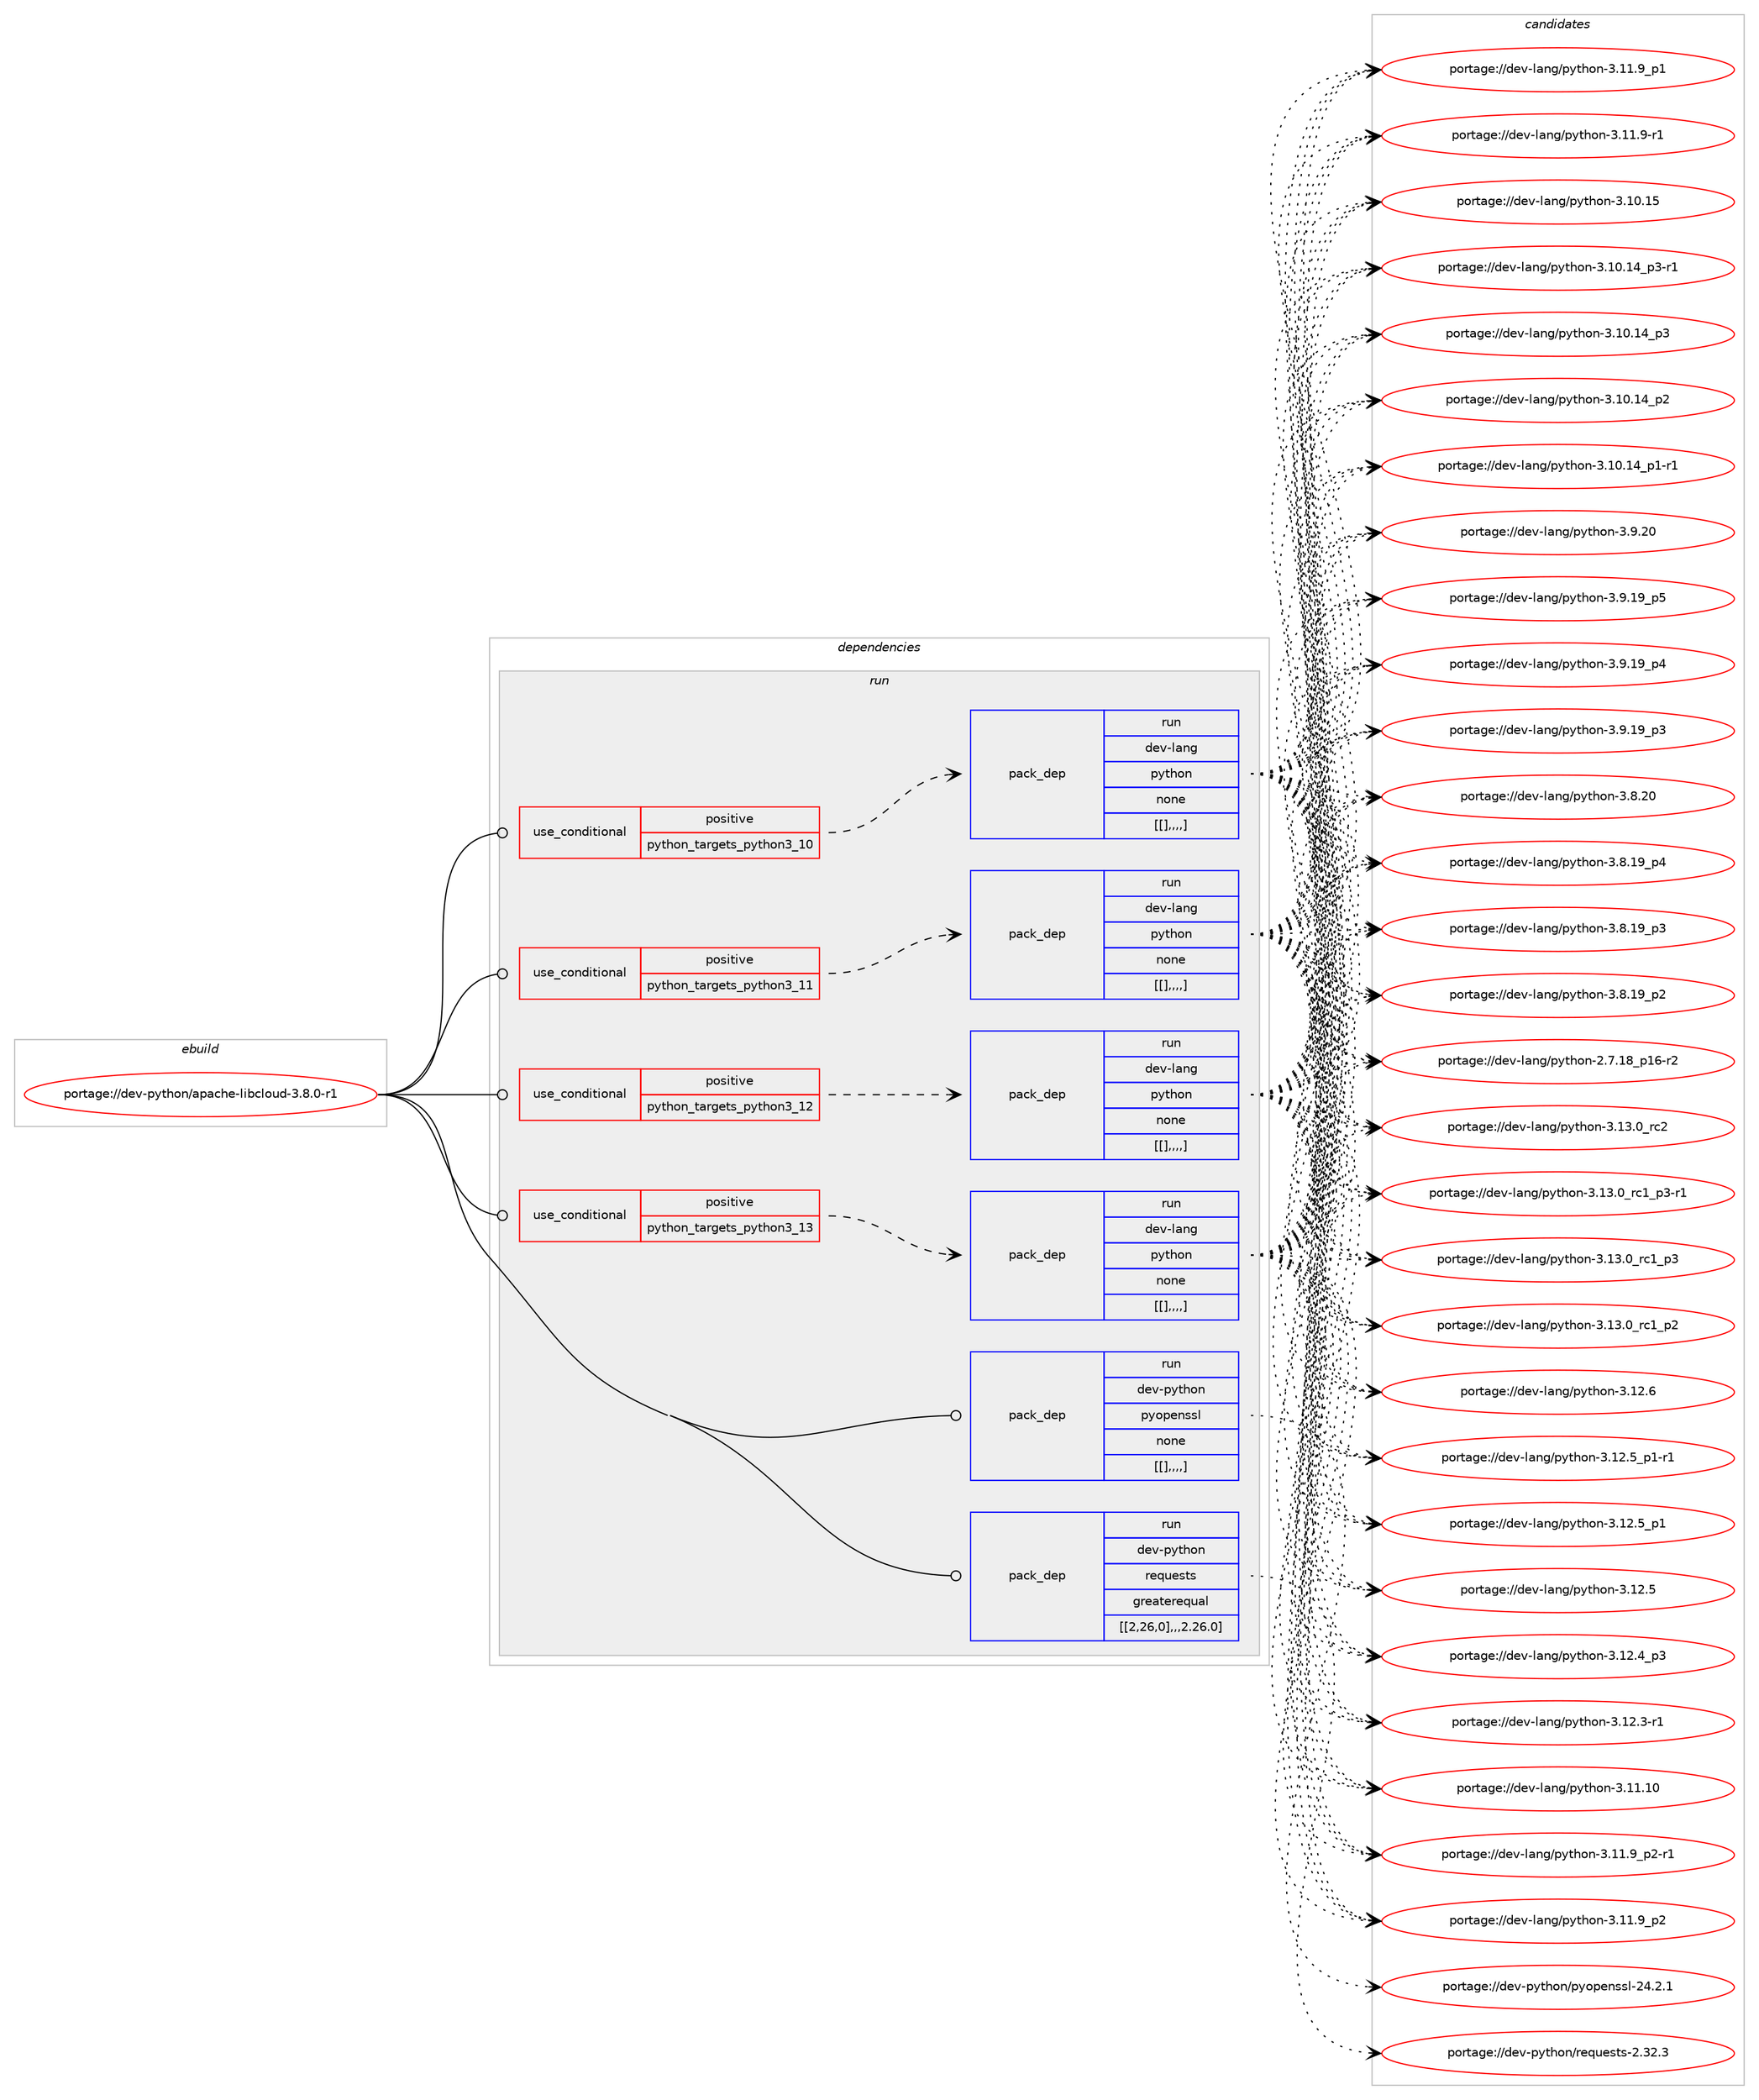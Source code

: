 digraph prolog {

# *************
# Graph options
# *************

newrank=true;
concentrate=true;
compound=true;
graph [rankdir=LR,fontname=Helvetica,fontsize=10,ranksep=1.5];#, ranksep=2.5, nodesep=0.2];
edge  [arrowhead=vee];
node  [fontname=Helvetica,fontsize=10];

# **********
# The ebuild
# **********

subgraph cluster_leftcol {
color=gray;
label=<<i>ebuild</i>>;
id [label="portage://dev-python/apache-libcloud-3.8.0-r1", color=red, width=4, href="../dev-python/apache-libcloud-3.8.0-r1.svg"];
}

# ****************
# The dependencies
# ****************

subgraph cluster_midcol {
color=gray;
label=<<i>dependencies</i>>;
subgraph cluster_compile {
fillcolor="#eeeeee";
style=filled;
label=<<i>compile</i>>;
}
subgraph cluster_compileandrun {
fillcolor="#eeeeee";
style=filled;
label=<<i>compile and run</i>>;
}
subgraph cluster_run {
fillcolor="#eeeeee";
style=filled;
label=<<i>run</i>>;
subgraph cond31433 {
dependency142704 [label=<<TABLE BORDER="0" CELLBORDER="1" CELLSPACING="0" CELLPADDING="4"><TR><TD ROWSPAN="3" CELLPADDING="10">use_conditional</TD></TR><TR><TD>positive</TD></TR><TR><TD>python_targets_python3_10</TD></TR></TABLE>>, shape=none, color=red];
subgraph pack110058 {
dependency142705 [label=<<TABLE BORDER="0" CELLBORDER="1" CELLSPACING="0" CELLPADDING="4" WIDTH="220"><TR><TD ROWSPAN="6" CELLPADDING="30">pack_dep</TD></TR><TR><TD WIDTH="110">run</TD></TR><TR><TD>dev-lang</TD></TR><TR><TD>python</TD></TR><TR><TD>none</TD></TR><TR><TD>[[],,,,]</TD></TR></TABLE>>, shape=none, color=blue];
}
dependency142704:e -> dependency142705:w [weight=20,style="dashed",arrowhead="vee"];
}
id:e -> dependency142704:w [weight=20,style="solid",arrowhead="odot"];
subgraph cond31434 {
dependency142706 [label=<<TABLE BORDER="0" CELLBORDER="1" CELLSPACING="0" CELLPADDING="4"><TR><TD ROWSPAN="3" CELLPADDING="10">use_conditional</TD></TR><TR><TD>positive</TD></TR><TR><TD>python_targets_python3_11</TD></TR></TABLE>>, shape=none, color=red];
subgraph pack110059 {
dependency142707 [label=<<TABLE BORDER="0" CELLBORDER="1" CELLSPACING="0" CELLPADDING="4" WIDTH="220"><TR><TD ROWSPAN="6" CELLPADDING="30">pack_dep</TD></TR><TR><TD WIDTH="110">run</TD></TR><TR><TD>dev-lang</TD></TR><TR><TD>python</TD></TR><TR><TD>none</TD></TR><TR><TD>[[],,,,]</TD></TR></TABLE>>, shape=none, color=blue];
}
dependency142706:e -> dependency142707:w [weight=20,style="dashed",arrowhead="vee"];
}
id:e -> dependency142706:w [weight=20,style="solid",arrowhead="odot"];
subgraph cond31435 {
dependency142708 [label=<<TABLE BORDER="0" CELLBORDER="1" CELLSPACING="0" CELLPADDING="4"><TR><TD ROWSPAN="3" CELLPADDING="10">use_conditional</TD></TR><TR><TD>positive</TD></TR><TR><TD>python_targets_python3_12</TD></TR></TABLE>>, shape=none, color=red];
subgraph pack110060 {
dependency142709 [label=<<TABLE BORDER="0" CELLBORDER="1" CELLSPACING="0" CELLPADDING="4" WIDTH="220"><TR><TD ROWSPAN="6" CELLPADDING="30">pack_dep</TD></TR><TR><TD WIDTH="110">run</TD></TR><TR><TD>dev-lang</TD></TR><TR><TD>python</TD></TR><TR><TD>none</TD></TR><TR><TD>[[],,,,]</TD></TR></TABLE>>, shape=none, color=blue];
}
dependency142708:e -> dependency142709:w [weight=20,style="dashed",arrowhead="vee"];
}
id:e -> dependency142708:w [weight=20,style="solid",arrowhead="odot"];
subgraph cond31436 {
dependency142710 [label=<<TABLE BORDER="0" CELLBORDER="1" CELLSPACING="0" CELLPADDING="4"><TR><TD ROWSPAN="3" CELLPADDING="10">use_conditional</TD></TR><TR><TD>positive</TD></TR><TR><TD>python_targets_python3_13</TD></TR></TABLE>>, shape=none, color=red];
subgraph pack110061 {
dependency142711 [label=<<TABLE BORDER="0" CELLBORDER="1" CELLSPACING="0" CELLPADDING="4" WIDTH="220"><TR><TD ROWSPAN="6" CELLPADDING="30">pack_dep</TD></TR><TR><TD WIDTH="110">run</TD></TR><TR><TD>dev-lang</TD></TR><TR><TD>python</TD></TR><TR><TD>none</TD></TR><TR><TD>[[],,,,]</TD></TR></TABLE>>, shape=none, color=blue];
}
dependency142710:e -> dependency142711:w [weight=20,style="dashed",arrowhead="vee"];
}
id:e -> dependency142710:w [weight=20,style="solid",arrowhead="odot"];
subgraph pack110062 {
dependency142712 [label=<<TABLE BORDER="0" CELLBORDER="1" CELLSPACING="0" CELLPADDING="4" WIDTH="220"><TR><TD ROWSPAN="6" CELLPADDING="30">pack_dep</TD></TR><TR><TD WIDTH="110">run</TD></TR><TR><TD>dev-python</TD></TR><TR><TD>pyopenssl</TD></TR><TR><TD>none</TD></TR><TR><TD>[[],,,,]</TD></TR></TABLE>>, shape=none, color=blue];
}
id:e -> dependency142712:w [weight=20,style="solid",arrowhead="odot"];
subgraph pack110063 {
dependency142713 [label=<<TABLE BORDER="0" CELLBORDER="1" CELLSPACING="0" CELLPADDING="4" WIDTH="220"><TR><TD ROWSPAN="6" CELLPADDING="30">pack_dep</TD></TR><TR><TD WIDTH="110">run</TD></TR><TR><TD>dev-python</TD></TR><TR><TD>requests</TD></TR><TR><TD>greaterequal</TD></TR><TR><TD>[[2,26,0],,,2.26.0]</TD></TR></TABLE>>, shape=none, color=blue];
}
id:e -> dependency142713:w [weight=20,style="solid",arrowhead="odot"];
}
}

# **************
# The candidates
# **************

subgraph cluster_choices {
rank=same;
color=gray;
label=<<i>candidates</i>>;

subgraph choice110058 {
color=black;
nodesep=1;
choice10010111845108971101034711212111610411111045514649514648951149950 [label="portage://dev-lang/python-3.13.0_rc2", color=red, width=4,href="../dev-lang/python-3.13.0_rc2.svg"];
choice1001011184510897110103471121211161041111104551464951464895114994995112514511449 [label="portage://dev-lang/python-3.13.0_rc1_p3-r1", color=red, width=4,href="../dev-lang/python-3.13.0_rc1_p3-r1.svg"];
choice100101118451089711010347112121116104111110455146495146489511499499511251 [label="portage://dev-lang/python-3.13.0_rc1_p3", color=red, width=4,href="../dev-lang/python-3.13.0_rc1_p3.svg"];
choice100101118451089711010347112121116104111110455146495146489511499499511250 [label="portage://dev-lang/python-3.13.0_rc1_p2", color=red, width=4,href="../dev-lang/python-3.13.0_rc1_p2.svg"];
choice10010111845108971101034711212111610411111045514649504654 [label="portage://dev-lang/python-3.12.6", color=red, width=4,href="../dev-lang/python-3.12.6.svg"];
choice1001011184510897110103471121211161041111104551464950465395112494511449 [label="portage://dev-lang/python-3.12.5_p1-r1", color=red, width=4,href="../dev-lang/python-3.12.5_p1-r1.svg"];
choice100101118451089711010347112121116104111110455146495046539511249 [label="portage://dev-lang/python-3.12.5_p1", color=red, width=4,href="../dev-lang/python-3.12.5_p1.svg"];
choice10010111845108971101034711212111610411111045514649504653 [label="portage://dev-lang/python-3.12.5", color=red, width=4,href="../dev-lang/python-3.12.5.svg"];
choice100101118451089711010347112121116104111110455146495046529511251 [label="portage://dev-lang/python-3.12.4_p3", color=red, width=4,href="../dev-lang/python-3.12.4_p3.svg"];
choice100101118451089711010347112121116104111110455146495046514511449 [label="portage://dev-lang/python-3.12.3-r1", color=red, width=4,href="../dev-lang/python-3.12.3-r1.svg"];
choice1001011184510897110103471121211161041111104551464949464948 [label="portage://dev-lang/python-3.11.10", color=red, width=4,href="../dev-lang/python-3.11.10.svg"];
choice1001011184510897110103471121211161041111104551464949465795112504511449 [label="portage://dev-lang/python-3.11.9_p2-r1", color=red, width=4,href="../dev-lang/python-3.11.9_p2-r1.svg"];
choice100101118451089711010347112121116104111110455146494946579511250 [label="portage://dev-lang/python-3.11.9_p2", color=red, width=4,href="../dev-lang/python-3.11.9_p2.svg"];
choice100101118451089711010347112121116104111110455146494946579511249 [label="portage://dev-lang/python-3.11.9_p1", color=red, width=4,href="../dev-lang/python-3.11.9_p1.svg"];
choice100101118451089711010347112121116104111110455146494946574511449 [label="portage://dev-lang/python-3.11.9-r1", color=red, width=4,href="../dev-lang/python-3.11.9-r1.svg"];
choice1001011184510897110103471121211161041111104551464948464953 [label="portage://dev-lang/python-3.10.15", color=red, width=4,href="../dev-lang/python-3.10.15.svg"];
choice100101118451089711010347112121116104111110455146494846495295112514511449 [label="portage://dev-lang/python-3.10.14_p3-r1", color=red, width=4,href="../dev-lang/python-3.10.14_p3-r1.svg"];
choice10010111845108971101034711212111610411111045514649484649529511251 [label="portage://dev-lang/python-3.10.14_p3", color=red, width=4,href="../dev-lang/python-3.10.14_p3.svg"];
choice10010111845108971101034711212111610411111045514649484649529511250 [label="portage://dev-lang/python-3.10.14_p2", color=red, width=4,href="../dev-lang/python-3.10.14_p2.svg"];
choice100101118451089711010347112121116104111110455146494846495295112494511449 [label="portage://dev-lang/python-3.10.14_p1-r1", color=red, width=4,href="../dev-lang/python-3.10.14_p1-r1.svg"];
choice10010111845108971101034711212111610411111045514657465048 [label="portage://dev-lang/python-3.9.20", color=red, width=4,href="../dev-lang/python-3.9.20.svg"];
choice100101118451089711010347112121116104111110455146574649579511253 [label="portage://dev-lang/python-3.9.19_p5", color=red, width=4,href="../dev-lang/python-3.9.19_p5.svg"];
choice100101118451089711010347112121116104111110455146574649579511252 [label="portage://dev-lang/python-3.9.19_p4", color=red, width=4,href="../dev-lang/python-3.9.19_p4.svg"];
choice100101118451089711010347112121116104111110455146574649579511251 [label="portage://dev-lang/python-3.9.19_p3", color=red, width=4,href="../dev-lang/python-3.9.19_p3.svg"];
choice10010111845108971101034711212111610411111045514656465048 [label="portage://dev-lang/python-3.8.20", color=red, width=4,href="../dev-lang/python-3.8.20.svg"];
choice100101118451089711010347112121116104111110455146564649579511252 [label="portage://dev-lang/python-3.8.19_p4", color=red, width=4,href="../dev-lang/python-3.8.19_p4.svg"];
choice100101118451089711010347112121116104111110455146564649579511251 [label="portage://dev-lang/python-3.8.19_p3", color=red, width=4,href="../dev-lang/python-3.8.19_p3.svg"];
choice100101118451089711010347112121116104111110455146564649579511250 [label="portage://dev-lang/python-3.8.19_p2", color=red, width=4,href="../dev-lang/python-3.8.19_p2.svg"];
choice100101118451089711010347112121116104111110455046554649569511249544511450 [label="portage://dev-lang/python-2.7.18_p16-r2", color=red, width=4,href="../dev-lang/python-2.7.18_p16-r2.svg"];
dependency142705:e -> choice10010111845108971101034711212111610411111045514649514648951149950:w [style=dotted,weight="100"];
dependency142705:e -> choice1001011184510897110103471121211161041111104551464951464895114994995112514511449:w [style=dotted,weight="100"];
dependency142705:e -> choice100101118451089711010347112121116104111110455146495146489511499499511251:w [style=dotted,weight="100"];
dependency142705:e -> choice100101118451089711010347112121116104111110455146495146489511499499511250:w [style=dotted,weight="100"];
dependency142705:e -> choice10010111845108971101034711212111610411111045514649504654:w [style=dotted,weight="100"];
dependency142705:e -> choice1001011184510897110103471121211161041111104551464950465395112494511449:w [style=dotted,weight="100"];
dependency142705:e -> choice100101118451089711010347112121116104111110455146495046539511249:w [style=dotted,weight="100"];
dependency142705:e -> choice10010111845108971101034711212111610411111045514649504653:w [style=dotted,weight="100"];
dependency142705:e -> choice100101118451089711010347112121116104111110455146495046529511251:w [style=dotted,weight="100"];
dependency142705:e -> choice100101118451089711010347112121116104111110455146495046514511449:w [style=dotted,weight="100"];
dependency142705:e -> choice1001011184510897110103471121211161041111104551464949464948:w [style=dotted,weight="100"];
dependency142705:e -> choice1001011184510897110103471121211161041111104551464949465795112504511449:w [style=dotted,weight="100"];
dependency142705:e -> choice100101118451089711010347112121116104111110455146494946579511250:w [style=dotted,weight="100"];
dependency142705:e -> choice100101118451089711010347112121116104111110455146494946579511249:w [style=dotted,weight="100"];
dependency142705:e -> choice100101118451089711010347112121116104111110455146494946574511449:w [style=dotted,weight="100"];
dependency142705:e -> choice1001011184510897110103471121211161041111104551464948464953:w [style=dotted,weight="100"];
dependency142705:e -> choice100101118451089711010347112121116104111110455146494846495295112514511449:w [style=dotted,weight="100"];
dependency142705:e -> choice10010111845108971101034711212111610411111045514649484649529511251:w [style=dotted,weight="100"];
dependency142705:e -> choice10010111845108971101034711212111610411111045514649484649529511250:w [style=dotted,weight="100"];
dependency142705:e -> choice100101118451089711010347112121116104111110455146494846495295112494511449:w [style=dotted,weight="100"];
dependency142705:e -> choice10010111845108971101034711212111610411111045514657465048:w [style=dotted,weight="100"];
dependency142705:e -> choice100101118451089711010347112121116104111110455146574649579511253:w [style=dotted,weight="100"];
dependency142705:e -> choice100101118451089711010347112121116104111110455146574649579511252:w [style=dotted,weight="100"];
dependency142705:e -> choice100101118451089711010347112121116104111110455146574649579511251:w [style=dotted,weight="100"];
dependency142705:e -> choice10010111845108971101034711212111610411111045514656465048:w [style=dotted,weight="100"];
dependency142705:e -> choice100101118451089711010347112121116104111110455146564649579511252:w [style=dotted,weight="100"];
dependency142705:e -> choice100101118451089711010347112121116104111110455146564649579511251:w [style=dotted,weight="100"];
dependency142705:e -> choice100101118451089711010347112121116104111110455146564649579511250:w [style=dotted,weight="100"];
dependency142705:e -> choice100101118451089711010347112121116104111110455046554649569511249544511450:w [style=dotted,weight="100"];
}
subgraph choice110059 {
color=black;
nodesep=1;
choice10010111845108971101034711212111610411111045514649514648951149950 [label="portage://dev-lang/python-3.13.0_rc2", color=red, width=4,href="../dev-lang/python-3.13.0_rc2.svg"];
choice1001011184510897110103471121211161041111104551464951464895114994995112514511449 [label="portage://dev-lang/python-3.13.0_rc1_p3-r1", color=red, width=4,href="../dev-lang/python-3.13.0_rc1_p3-r1.svg"];
choice100101118451089711010347112121116104111110455146495146489511499499511251 [label="portage://dev-lang/python-3.13.0_rc1_p3", color=red, width=4,href="../dev-lang/python-3.13.0_rc1_p3.svg"];
choice100101118451089711010347112121116104111110455146495146489511499499511250 [label="portage://dev-lang/python-3.13.0_rc1_p2", color=red, width=4,href="../dev-lang/python-3.13.0_rc1_p2.svg"];
choice10010111845108971101034711212111610411111045514649504654 [label="portage://dev-lang/python-3.12.6", color=red, width=4,href="../dev-lang/python-3.12.6.svg"];
choice1001011184510897110103471121211161041111104551464950465395112494511449 [label="portage://dev-lang/python-3.12.5_p1-r1", color=red, width=4,href="../dev-lang/python-3.12.5_p1-r1.svg"];
choice100101118451089711010347112121116104111110455146495046539511249 [label="portage://dev-lang/python-3.12.5_p1", color=red, width=4,href="../dev-lang/python-3.12.5_p1.svg"];
choice10010111845108971101034711212111610411111045514649504653 [label="portage://dev-lang/python-3.12.5", color=red, width=4,href="../dev-lang/python-3.12.5.svg"];
choice100101118451089711010347112121116104111110455146495046529511251 [label="portage://dev-lang/python-3.12.4_p3", color=red, width=4,href="../dev-lang/python-3.12.4_p3.svg"];
choice100101118451089711010347112121116104111110455146495046514511449 [label="portage://dev-lang/python-3.12.3-r1", color=red, width=4,href="../dev-lang/python-3.12.3-r1.svg"];
choice1001011184510897110103471121211161041111104551464949464948 [label="portage://dev-lang/python-3.11.10", color=red, width=4,href="../dev-lang/python-3.11.10.svg"];
choice1001011184510897110103471121211161041111104551464949465795112504511449 [label="portage://dev-lang/python-3.11.9_p2-r1", color=red, width=4,href="../dev-lang/python-3.11.9_p2-r1.svg"];
choice100101118451089711010347112121116104111110455146494946579511250 [label="portage://dev-lang/python-3.11.9_p2", color=red, width=4,href="../dev-lang/python-3.11.9_p2.svg"];
choice100101118451089711010347112121116104111110455146494946579511249 [label="portage://dev-lang/python-3.11.9_p1", color=red, width=4,href="../dev-lang/python-3.11.9_p1.svg"];
choice100101118451089711010347112121116104111110455146494946574511449 [label="portage://dev-lang/python-3.11.9-r1", color=red, width=4,href="../dev-lang/python-3.11.9-r1.svg"];
choice1001011184510897110103471121211161041111104551464948464953 [label="portage://dev-lang/python-3.10.15", color=red, width=4,href="../dev-lang/python-3.10.15.svg"];
choice100101118451089711010347112121116104111110455146494846495295112514511449 [label="portage://dev-lang/python-3.10.14_p3-r1", color=red, width=4,href="../dev-lang/python-3.10.14_p3-r1.svg"];
choice10010111845108971101034711212111610411111045514649484649529511251 [label="portage://dev-lang/python-3.10.14_p3", color=red, width=4,href="../dev-lang/python-3.10.14_p3.svg"];
choice10010111845108971101034711212111610411111045514649484649529511250 [label="portage://dev-lang/python-3.10.14_p2", color=red, width=4,href="../dev-lang/python-3.10.14_p2.svg"];
choice100101118451089711010347112121116104111110455146494846495295112494511449 [label="portage://dev-lang/python-3.10.14_p1-r1", color=red, width=4,href="../dev-lang/python-3.10.14_p1-r1.svg"];
choice10010111845108971101034711212111610411111045514657465048 [label="portage://dev-lang/python-3.9.20", color=red, width=4,href="../dev-lang/python-3.9.20.svg"];
choice100101118451089711010347112121116104111110455146574649579511253 [label="portage://dev-lang/python-3.9.19_p5", color=red, width=4,href="../dev-lang/python-3.9.19_p5.svg"];
choice100101118451089711010347112121116104111110455146574649579511252 [label="portage://dev-lang/python-3.9.19_p4", color=red, width=4,href="../dev-lang/python-3.9.19_p4.svg"];
choice100101118451089711010347112121116104111110455146574649579511251 [label="portage://dev-lang/python-3.9.19_p3", color=red, width=4,href="../dev-lang/python-3.9.19_p3.svg"];
choice10010111845108971101034711212111610411111045514656465048 [label="portage://dev-lang/python-3.8.20", color=red, width=4,href="../dev-lang/python-3.8.20.svg"];
choice100101118451089711010347112121116104111110455146564649579511252 [label="portage://dev-lang/python-3.8.19_p4", color=red, width=4,href="../dev-lang/python-3.8.19_p4.svg"];
choice100101118451089711010347112121116104111110455146564649579511251 [label="portage://dev-lang/python-3.8.19_p3", color=red, width=4,href="../dev-lang/python-3.8.19_p3.svg"];
choice100101118451089711010347112121116104111110455146564649579511250 [label="portage://dev-lang/python-3.8.19_p2", color=red, width=4,href="../dev-lang/python-3.8.19_p2.svg"];
choice100101118451089711010347112121116104111110455046554649569511249544511450 [label="portage://dev-lang/python-2.7.18_p16-r2", color=red, width=4,href="../dev-lang/python-2.7.18_p16-r2.svg"];
dependency142707:e -> choice10010111845108971101034711212111610411111045514649514648951149950:w [style=dotted,weight="100"];
dependency142707:e -> choice1001011184510897110103471121211161041111104551464951464895114994995112514511449:w [style=dotted,weight="100"];
dependency142707:e -> choice100101118451089711010347112121116104111110455146495146489511499499511251:w [style=dotted,weight="100"];
dependency142707:e -> choice100101118451089711010347112121116104111110455146495146489511499499511250:w [style=dotted,weight="100"];
dependency142707:e -> choice10010111845108971101034711212111610411111045514649504654:w [style=dotted,weight="100"];
dependency142707:e -> choice1001011184510897110103471121211161041111104551464950465395112494511449:w [style=dotted,weight="100"];
dependency142707:e -> choice100101118451089711010347112121116104111110455146495046539511249:w [style=dotted,weight="100"];
dependency142707:e -> choice10010111845108971101034711212111610411111045514649504653:w [style=dotted,weight="100"];
dependency142707:e -> choice100101118451089711010347112121116104111110455146495046529511251:w [style=dotted,weight="100"];
dependency142707:e -> choice100101118451089711010347112121116104111110455146495046514511449:w [style=dotted,weight="100"];
dependency142707:e -> choice1001011184510897110103471121211161041111104551464949464948:w [style=dotted,weight="100"];
dependency142707:e -> choice1001011184510897110103471121211161041111104551464949465795112504511449:w [style=dotted,weight="100"];
dependency142707:e -> choice100101118451089711010347112121116104111110455146494946579511250:w [style=dotted,weight="100"];
dependency142707:e -> choice100101118451089711010347112121116104111110455146494946579511249:w [style=dotted,weight="100"];
dependency142707:e -> choice100101118451089711010347112121116104111110455146494946574511449:w [style=dotted,weight="100"];
dependency142707:e -> choice1001011184510897110103471121211161041111104551464948464953:w [style=dotted,weight="100"];
dependency142707:e -> choice100101118451089711010347112121116104111110455146494846495295112514511449:w [style=dotted,weight="100"];
dependency142707:e -> choice10010111845108971101034711212111610411111045514649484649529511251:w [style=dotted,weight="100"];
dependency142707:e -> choice10010111845108971101034711212111610411111045514649484649529511250:w [style=dotted,weight="100"];
dependency142707:e -> choice100101118451089711010347112121116104111110455146494846495295112494511449:w [style=dotted,weight="100"];
dependency142707:e -> choice10010111845108971101034711212111610411111045514657465048:w [style=dotted,weight="100"];
dependency142707:e -> choice100101118451089711010347112121116104111110455146574649579511253:w [style=dotted,weight="100"];
dependency142707:e -> choice100101118451089711010347112121116104111110455146574649579511252:w [style=dotted,weight="100"];
dependency142707:e -> choice100101118451089711010347112121116104111110455146574649579511251:w [style=dotted,weight="100"];
dependency142707:e -> choice10010111845108971101034711212111610411111045514656465048:w [style=dotted,weight="100"];
dependency142707:e -> choice100101118451089711010347112121116104111110455146564649579511252:w [style=dotted,weight="100"];
dependency142707:e -> choice100101118451089711010347112121116104111110455146564649579511251:w [style=dotted,weight="100"];
dependency142707:e -> choice100101118451089711010347112121116104111110455146564649579511250:w [style=dotted,weight="100"];
dependency142707:e -> choice100101118451089711010347112121116104111110455046554649569511249544511450:w [style=dotted,weight="100"];
}
subgraph choice110060 {
color=black;
nodesep=1;
choice10010111845108971101034711212111610411111045514649514648951149950 [label="portage://dev-lang/python-3.13.0_rc2", color=red, width=4,href="../dev-lang/python-3.13.0_rc2.svg"];
choice1001011184510897110103471121211161041111104551464951464895114994995112514511449 [label="portage://dev-lang/python-3.13.0_rc1_p3-r1", color=red, width=4,href="../dev-lang/python-3.13.0_rc1_p3-r1.svg"];
choice100101118451089711010347112121116104111110455146495146489511499499511251 [label="portage://dev-lang/python-3.13.0_rc1_p3", color=red, width=4,href="../dev-lang/python-3.13.0_rc1_p3.svg"];
choice100101118451089711010347112121116104111110455146495146489511499499511250 [label="portage://dev-lang/python-3.13.0_rc1_p2", color=red, width=4,href="../dev-lang/python-3.13.0_rc1_p2.svg"];
choice10010111845108971101034711212111610411111045514649504654 [label="portage://dev-lang/python-3.12.6", color=red, width=4,href="../dev-lang/python-3.12.6.svg"];
choice1001011184510897110103471121211161041111104551464950465395112494511449 [label="portage://dev-lang/python-3.12.5_p1-r1", color=red, width=4,href="../dev-lang/python-3.12.5_p1-r1.svg"];
choice100101118451089711010347112121116104111110455146495046539511249 [label="portage://dev-lang/python-3.12.5_p1", color=red, width=4,href="../dev-lang/python-3.12.5_p1.svg"];
choice10010111845108971101034711212111610411111045514649504653 [label="portage://dev-lang/python-3.12.5", color=red, width=4,href="../dev-lang/python-3.12.5.svg"];
choice100101118451089711010347112121116104111110455146495046529511251 [label="portage://dev-lang/python-3.12.4_p3", color=red, width=4,href="../dev-lang/python-3.12.4_p3.svg"];
choice100101118451089711010347112121116104111110455146495046514511449 [label="portage://dev-lang/python-3.12.3-r1", color=red, width=4,href="../dev-lang/python-3.12.3-r1.svg"];
choice1001011184510897110103471121211161041111104551464949464948 [label="portage://dev-lang/python-3.11.10", color=red, width=4,href="../dev-lang/python-3.11.10.svg"];
choice1001011184510897110103471121211161041111104551464949465795112504511449 [label="portage://dev-lang/python-3.11.9_p2-r1", color=red, width=4,href="../dev-lang/python-3.11.9_p2-r1.svg"];
choice100101118451089711010347112121116104111110455146494946579511250 [label="portage://dev-lang/python-3.11.9_p2", color=red, width=4,href="../dev-lang/python-3.11.9_p2.svg"];
choice100101118451089711010347112121116104111110455146494946579511249 [label="portage://dev-lang/python-3.11.9_p1", color=red, width=4,href="../dev-lang/python-3.11.9_p1.svg"];
choice100101118451089711010347112121116104111110455146494946574511449 [label="portage://dev-lang/python-3.11.9-r1", color=red, width=4,href="../dev-lang/python-3.11.9-r1.svg"];
choice1001011184510897110103471121211161041111104551464948464953 [label="portage://dev-lang/python-3.10.15", color=red, width=4,href="../dev-lang/python-3.10.15.svg"];
choice100101118451089711010347112121116104111110455146494846495295112514511449 [label="portage://dev-lang/python-3.10.14_p3-r1", color=red, width=4,href="../dev-lang/python-3.10.14_p3-r1.svg"];
choice10010111845108971101034711212111610411111045514649484649529511251 [label="portage://dev-lang/python-3.10.14_p3", color=red, width=4,href="../dev-lang/python-3.10.14_p3.svg"];
choice10010111845108971101034711212111610411111045514649484649529511250 [label="portage://dev-lang/python-3.10.14_p2", color=red, width=4,href="../dev-lang/python-3.10.14_p2.svg"];
choice100101118451089711010347112121116104111110455146494846495295112494511449 [label="portage://dev-lang/python-3.10.14_p1-r1", color=red, width=4,href="../dev-lang/python-3.10.14_p1-r1.svg"];
choice10010111845108971101034711212111610411111045514657465048 [label="portage://dev-lang/python-3.9.20", color=red, width=4,href="../dev-lang/python-3.9.20.svg"];
choice100101118451089711010347112121116104111110455146574649579511253 [label="portage://dev-lang/python-3.9.19_p5", color=red, width=4,href="../dev-lang/python-3.9.19_p5.svg"];
choice100101118451089711010347112121116104111110455146574649579511252 [label="portage://dev-lang/python-3.9.19_p4", color=red, width=4,href="../dev-lang/python-3.9.19_p4.svg"];
choice100101118451089711010347112121116104111110455146574649579511251 [label="portage://dev-lang/python-3.9.19_p3", color=red, width=4,href="../dev-lang/python-3.9.19_p3.svg"];
choice10010111845108971101034711212111610411111045514656465048 [label="portage://dev-lang/python-3.8.20", color=red, width=4,href="../dev-lang/python-3.8.20.svg"];
choice100101118451089711010347112121116104111110455146564649579511252 [label="portage://dev-lang/python-3.8.19_p4", color=red, width=4,href="../dev-lang/python-3.8.19_p4.svg"];
choice100101118451089711010347112121116104111110455146564649579511251 [label="portage://dev-lang/python-3.8.19_p3", color=red, width=4,href="../dev-lang/python-3.8.19_p3.svg"];
choice100101118451089711010347112121116104111110455146564649579511250 [label="portage://dev-lang/python-3.8.19_p2", color=red, width=4,href="../dev-lang/python-3.8.19_p2.svg"];
choice100101118451089711010347112121116104111110455046554649569511249544511450 [label="portage://dev-lang/python-2.7.18_p16-r2", color=red, width=4,href="../dev-lang/python-2.7.18_p16-r2.svg"];
dependency142709:e -> choice10010111845108971101034711212111610411111045514649514648951149950:w [style=dotted,weight="100"];
dependency142709:e -> choice1001011184510897110103471121211161041111104551464951464895114994995112514511449:w [style=dotted,weight="100"];
dependency142709:e -> choice100101118451089711010347112121116104111110455146495146489511499499511251:w [style=dotted,weight="100"];
dependency142709:e -> choice100101118451089711010347112121116104111110455146495146489511499499511250:w [style=dotted,weight="100"];
dependency142709:e -> choice10010111845108971101034711212111610411111045514649504654:w [style=dotted,weight="100"];
dependency142709:e -> choice1001011184510897110103471121211161041111104551464950465395112494511449:w [style=dotted,weight="100"];
dependency142709:e -> choice100101118451089711010347112121116104111110455146495046539511249:w [style=dotted,weight="100"];
dependency142709:e -> choice10010111845108971101034711212111610411111045514649504653:w [style=dotted,weight="100"];
dependency142709:e -> choice100101118451089711010347112121116104111110455146495046529511251:w [style=dotted,weight="100"];
dependency142709:e -> choice100101118451089711010347112121116104111110455146495046514511449:w [style=dotted,weight="100"];
dependency142709:e -> choice1001011184510897110103471121211161041111104551464949464948:w [style=dotted,weight="100"];
dependency142709:e -> choice1001011184510897110103471121211161041111104551464949465795112504511449:w [style=dotted,weight="100"];
dependency142709:e -> choice100101118451089711010347112121116104111110455146494946579511250:w [style=dotted,weight="100"];
dependency142709:e -> choice100101118451089711010347112121116104111110455146494946579511249:w [style=dotted,weight="100"];
dependency142709:e -> choice100101118451089711010347112121116104111110455146494946574511449:w [style=dotted,weight="100"];
dependency142709:e -> choice1001011184510897110103471121211161041111104551464948464953:w [style=dotted,weight="100"];
dependency142709:e -> choice100101118451089711010347112121116104111110455146494846495295112514511449:w [style=dotted,weight="100"];
dependency142709:e -> choice10010111845108971101034711212111610411111045514649484649529511251:w [style=dotted,weight="100"];
dependency142709:e -> choice10010111845108971101034711212111610411111045514649484649529511250:w [style=dotted,weight="100"];
dependency142709:e -> choice100101118451089711010347112121116104111110455146494846495295112494511449:w [style=dotted,weight="100"];
dependency142709:e -> choice10010111845108971101034711212111610411111045514657465048:w [style=dotted,weight="100"];
dependency142709:e -> choice100101118451089711010347112121116104111110455146574649579511253:w [style=dotted,weight="100"];
dependency142709:e -> choice100101118451089711010347112121116104111110455146574649579511252:w [style=dotted,weight="100"];
dependency142709:e -> choice100101118451089711010347112121116104111110455146574649579511251:w [style=dotted,weight="100"];
dependency142709:e -> choice10010111845108971101034711212111610411111045514656465048:w [style=dotted,weight="100"];
dependency142709:e -> choice100101118451089711010347112121116104111110455146564649579511252:w [style=dotted,weight="100"];
dependency142709:e -> choice100101118451089711010347112121116104111110455146564649579511251:w [style=dotted,weight="100"];
dependency142709:e -> choice100101118451089711010347112121116104111110455146564649579511250:w [style=dotted,weight="100"];
dependency142709:e -> choice100101118451089711010347112121116104111110455046554649569511249544511450:w [style=dotted,weight="100"];
}
subgraph choice110061 {
color=black;
nodesep=1;
choice10010111845108971101034711212111610411111045514649514648951149950 [label="portage://dev-lang/python-3.13.0_rc2", color=red, width=4,href="../dev-lang/python-3.13.0_rc2.svg"];
choice1001011184510897110103471121211161041111104551464951464895114994995112514511449 [label="portage://dev-lang/python-3.13.0_rc1_p3-r1", color=red, width=4,href="../dev-lang/python-3.13.0_rc1_p3-r1.svg"];
choice100101118451089711010347112121116104111110455146495146489511499499511251 [label="portage://dev-lang/python-3.13.0_rc1_p3", color=red, width=4,href="../dev-lang/python-3.13.0_rc1_p3.svg"];
choice100101118451089711010347112121116104111110455146495146489511499499511250 [label="portage://dev-lang/python-3.13.0_rc1_p2", color=red, width=4,href="../dev-lang/python-3.13.0_rc1_p2.svg"];
choice10010111845108971101034711212111610411111045514649504654 [label="portage://dev-lang/python-3.12.6", color=red, width=4,href="../dev-lang/python-3.12.6.svg"];
choice1001011184510897110103471121211161041111104551464950465395112494511449 [label="portage://dev-lang/python-3.12.5_p1-r1", color=red, width=4,href="../dev-lang/python-3.12.5_p1-r1.svg"];
choice100101118451089711010347112121116104111110455146495046539511249 [label="portage://dev-lang/python-3.12.5_p1", color=red, width=4,href="../dev-lang/python-3.12.5_p1.svg"];
choice10010111845108971101034711212111610411111045514649504653 [label="portage://dev-lang/python-3.12.5", color=red, width=4,href="../dev-lang/python-3.12.5.svg"];
choice100101118451089711010347112121116104111110455146495046529511251 [label="portage://dev-lang/python-3.12.4_p3", color=red, width=4,href="../dev-lang/python-3.12.4_p3.svg"];
choice100101118451089711010347112121116104111110455146495046514511449 [label="portage://dev-lang/python-3.12.3-r1", color=red, width=4,href="../dev-lang/python-3.12.3-r1.svg"];
choice1001011184510897110103471121211161041111104551464949464948 [label="portage://dev-lang/python-3.11.10", color=red, width=4,href="../dev-lang/python-3.11.10.svg"];
choice1001011184510897110103471121211161041111104551464949465795112504511449 [label="portage://dev-lang/python-3.11.9_p2-r1", color=red, width=4,href="../dev-lang/python-3.11.9_p2-r1.svg"];
choice100101118451089711010347112121116104111110455146494946579511250 [label="portage://dev-lang/python-3.11.9_p2", color=red, width=4,href="../dev-lang/python-3.11.9_p2.svg"];
choice100101118451089711010347112121116104111110455146494946579511249 [label="portage://dev-lang/python-3.11.9_p1", color=red, width=4,href="../dev-lang/python-3.11.9_p1.svg"];
choice100101118451089711010347112121116104111110455146494946574511449 [label="portage://dev-lang/python-3.11.9-r1", color=red, width=4,href="../dev-lang/python-3.11.9-r1.svg"];
choice1001011184510897110103471121211161041111104551464948464953 [label="portage://dev-lang/python-3.10.15", color=red, width=4,href="../dev-lang/python-3.10.15.svg"];
choice100101118451089711010347112121116104111110455146494846495295112514511449 [label="portage://dev-lang/python-3.10.14_p3-r1", color=red, width=4,href="../dev-lang/python-3.10.14_p3-r1.svg"];
choice10010111845108971101034711212111610411111045514649484649529511251 [label="portage://dev-lang/python-3.10.14_p3", color=red, width=4,href="../dev-lang/python-3.10.14_p3.svg"];
choice10010111845108971101034711212111610411111045514649484649529511250 [label="portage://dev-lang/python-3.10.14_p2", color=red, width=4,href="../dev-lang/python-3.10.14_p2.svg"];
choice100101118451089711010347112121116104111110455146494846495295112494511449 [label="portage://dev-lang/python-3.10.14_p1-r1", color=red, width=4,href="../dev-lang/python-3.10.14_p1-r1.svg"];
choice10010111845108971101034711212111610411111045514657465048 [label="portage://dev-lang/python-3.9.20", color=red, width=4,href="../dev-lang/python-3.9.20.svg"];
choice100101118451089711010347112121116104111110455146574649579511253 [label="portage://dev-lang/python-3.9.19_p5", color=red, width=4,href="../dev-lang/python-3.9.19_p5.svg"];
choice100101118451089711010347112121116104111110455146574649579511252 [label="portage://dev-lang/python-3.9.19_p4", color=red, width=4,href="../dev-lang/python-3.9.19_p4.svg"];
choice100101118451089711010347112121116104111110455146574649579511251 [label="portage://dev-lang/python-3.9.19_p3", color=red, width=4,href="../dev-lang/python-3.9.19_p3.svg"];
choice10010111845108971101034711212111610411111045514656465048 [label="portage://dev-lang/python-3.8.20", color=red, width=4,href="../dev-lang/python-3.8.20.svg"];
choice100101118451089711010347112121116104111110455146564649579511252 [label="portage://dev-lang/python-3.8.19_p4", color=red, width=4,href="../dev-lang/python-3.8.19_p4.svg"];
choice100101118451089711010347112121116104111110455146564649579511251 [label="portage://dev-lang/python-3.8.19_p3", color=red, width=4,href="../dev-lang/python-3.8.19_p3.svg"];
choice100101118451089711010347112121116104111110455146564649579511250 [label="portage://dev-lang/python-3.8.19_p2", color=red, width=4,href="../dev-lang/python-3.8.19_p2.svg"];
choice100101118451089711010347112121116104111110455046554649569511249544511450 [label="portage://dev-lang/python-2.7.18_p16-r2", color=red, width=4,href="../dev-lang/python-2.7.18_p16-r2.svg"];
dependency142711:e -> choice10010111845108971101034711212111610411111045514649514648951149950:w [style=dotted,weight="100"];
dependency142711:e -> choice1001011184510897110103471121211161041111104551464951464895114994995112514511449:w [style=dotted,weight="100"];
dependency142711:e -> choice100101118451089711010347112121116104111110455146495146489511499499511251:w [style=dotted,weight="100"];
dependency142711:e -> choice100101118451089711010347112121116104111110455146495146489511499499511250:w [style=dotted,weight="100"];
dependency142711:e -> choice10010111845108971101034711212111610411111045514649504654:w [style=dotted,weight="100"];
dependency142711:e -> choice1001011184510897110103471121211161041111104551464950465395112494511449:w [style=dotted,weight="100"];
dependency142711:e -> choice100101118451089711010347112121116104111110455146495046539511249:w [style=dotted,weight="100"];
dependency142711:e -> choice10010111845108971101034711212111610411111045514649504653:w [style=dotted,weight="100"];
dependency142711:e -> choice100101118451089711010347112121116104111110455146495046529511251:w [style=dotted,weight="100"];
dependency142711:e -> choice100101118451089711010347112121116104111110455146495046514511449:w [style=dotted,weight="100"];
dependency142711:e -> choice1001011184510897110103471121211161041111104551464949464948:w [style=dotted,weight="100"];
dependency142711:e -> choice1001011184510897110103471121211161041111104551464949465795112504511449:w [style=dotted,weight="100"];
dependency142711:e -> choice100101118451089711010347112121116104111110455146494946579511250:w [style=dotted,weight="100"];
dependency142711:e -> choice100101118451089711010347112121116104111110455146494946579511249:w [style=dotted,weight="100"];
dependency142711:e -> choice100101118451089711010347112121116104111110455146494946574511449:w [style=dotted,weight="100"];
dependency142711:e -> choice1001011184510897110103471121211161041111104551464948464953:w [style=dotted,weight="100"];
dependency142711:e -> choice100101118451089711010347112121116104111110455146494846495295112514511449:w [style=dotted,weight="100"];
dependency142711:e -> choice10010111845108971101034711212111610411111045514649484649529511251:w [style=dotted,weight="100"];
dependency142711:e -> choice10010111845108971101034711212111610411111045514649484649529511250:w [style=dotted,weight="100"];
dependency142711:e -> choice100101118451089711010347112121116104111110455146494846495295112494511449:w [style=dotted,weight="100"];
dependency142711:e -> choice10010111845108971101034711212111610411111045514657465048:w [style=dotted,weight="100"];
dependency142711:e -> choice100101118451089711010347112121116104111110455146574649579511253:w [style=dotted,weight="100"];
dependency142711:e -> choice100101118451089711010347112121116104111110455146574649579511252:w [style=dotted,weight="100"];
dependency142711:e -> choice100101118451089711010347112121116104111110455146574649579511251:w [style=dotted,weight="100"];
dependency142711:e -> choice10010111845108971101034711212111610411111045514656465048:w [style=dotted,weight="100"];
dependency142711:e -> choice100101118451089711010347112121116104111110455146564649579511252:w [style=dotted,weight="100"];
dependency142711:e -> choice100101118451089711010347112121116104111110455146564649579511251:w [style=dotted,weight="100"];
dependency142711:e -> choice100101118451089711010347112121116104111110455146564649579511250:w [style=dotted,weight="100"];
dependency142711:e -> choice100101118451089711010347112121116104111110455046554649569511249544511450:w [style=dotted,weight="100"];
}
subgraph choice110062 {
color=black;
nodesep=1;
choice100101118451121211161041111104711212111111210111011511510845505246504649 [label="portage://dev-python/pyopenssl-24.2.1", color=red, width=4,href="../dev-python/pyopenssl-24.2.1.svg"];
dependency142712:e -> choice100101118451121211161041111104711212111111210111011511510845505246504649:w [style=dotted,weight="100"];
}
subgraph choice110063 {
color=black;
nodesep=1;
choice100101118451121211161041111104711410111311710111511611545504651504651 [label="portage://dev-python/requests-2.32.3", color=red, width=4,href="../dev-python/requests-2.32.3.svg"];
dependency142713:e -> choice100101118451121211161041111104711410111311710111511611545504651504651:w [style=dotted,weight="100"];
}
}

}
